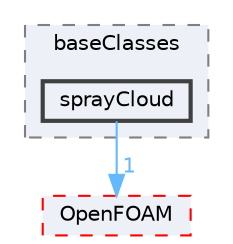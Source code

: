 digraph "src/lagrangian/spray/clouds/baseClasses/sprayCloud"
{
 // LATEX_PDF_SIZE
  bgcolor="transparent";
  edge [fontname=Helvetica,fontsize=10,labelfontname=Helvetica,labelfontsize=10];
  node [fontname=Helvetica,fontsize=10,shape=box,height=0.2,width=0.4];
  compound=true
  subgraph clusterdir_9070be6027a008114441e735fae7782a {
    graph [ bgcolor="#edf0f7", pencolor="grey50", label="baseClasses", fontname=Helvetica,fontsize=10 style="filled,dashed", URL="dir_9070be6027a008114441e735fae7782a.html",tooltip=""]
  dir_4dcc5ef08406a8b9b0ad4aa4f155729e [label="sprayCloud", fillcolor="#edf0f7", color="grey25", style="filled,bold", URL="dir_4dcc5ef08406a8b9b0ad4aa4f155729e.html",tooltip=""];
  }
  dir_c5473ff19b20e6ec4dfe5c310b3778a8 [label="OpenFOAM", fillcolor="#edf0f7", color="red", style="filled,dashed", URL="dir_c5473ff19b20e6ec4dfe5c310b3778a8.html",tooltip=""];
  dir_4dcc5ef08406a8b9b0ad4aa4f155729e->dir_c5473ff19b20e6ec4dfe5c310b3778a8 [headlabel="1", labeldistance=1.5 headhref="dir_003719_002695.html" href="dir_003719_002695.html" color="steelblue1" fontcolor="steelblue1"];
}
